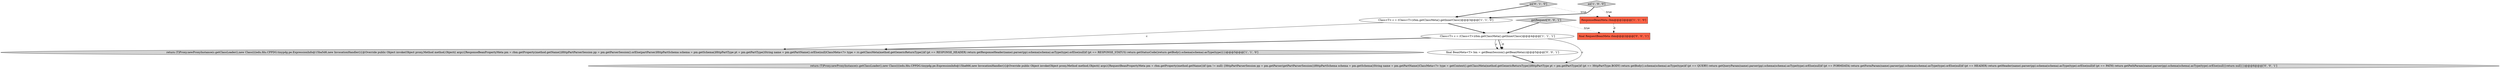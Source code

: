 digraph {
5 [style = filled, label = "as['0', '1', '0']", fillcolor = lightgray, shape = diamond image = "AAA0AAABBB2BBB"];
8 [style = filled, label = "final BeanMeta<T> bm = getBeanSession().getBeanMeta(c)@@@5@@@['0', '0', '1']", fillcolor = white, shape = ellipse image = "AAA0AAABBB3BBB"];
9 [style = filled, label = "return (T)Proxy.newProxyInstance(c.getClassLoader(),new Class((((edu.fdu.CPPDG.tinypdg.pe.ExpressionInfo@15ba666,new InvocationHandler(){@Override public Object invoke(Object proxy,Method method,Object(( args){RequestBeanPropertyMeta pm = rbm.getProperty(method.getName())if (pm != null) {HttpPartParserSession pp = pm.getParser(getPartParserSession())HttpPartSchema schema = pm.getSchema()String name = pm.getPartName()ClassMeta<?> type = getContext().getClassMeta(method.getGenericReturnType())HttpPartType pt = pm.getPartType()if (pt == HttpPartType.BODY) return getBody().schema(schema).asType(type)if (pt == QUERY) return getQueryParam(name).parser(pp).schema(schema).asType(type).orElse(null)if (pt == FORMDATA) return getFormParam(name).parser(pp).schema(schema).asType(type).orElse(null)if (pt == HEADER) return getHeader(name).parser(pp).schema(schema).asType(type).orElse(null)if (pt == PATH) return getPathParam(name).parser(pp).schema(schema).asType(type).orElse(null)}return null}})@@@6@@@['0', '0', '1']", fillcolor = lightgray, shape = ellipse image = "AAA0AAABBB3BBB"];
4 [style = filled, label = "ResponseBeanMeta rbm@@@2@@@['1', '1', '0']", fillcolor = tomato, shape = box image = "AAA0AAABBB1BBB"];
3 [style = filled, label = "Class<T> c = (Class<T>)rbm.getClassMeta().getInnerClass()@@@4@@@['1', '1', '1']", fillcolor = white, shape = ellipse image = "AAA0AAABBB1BBB"];
7 [style = filled, label = "getRequest['0', '0', '1']", fillcolor = lightgray, shape = diamond image = "AAA0AAABBB3BBB"];
1 [style = filled, label = "as['1', '0', '0']", fillcolor = lightgray, shape = diamond image = "AAA0AAABBB1BBB"];
2 [style = filled, label = "return (T)Proxy.newProxyInstance(c.getClassLoader(),new Class((((edu.fdu.CPPDG.tinypdg.pe.ExpressionInfo@15ba5d6,new InvocationHandler(){@Override public Object invoke(Object proxy,Method method,Object(( args){ResponseBeanPropertyMeta pm = rbm.getProperty(method.getName())HttpPartParserSession pp = pm.getParserSession().orElse(partParser)HttpPartSchema schema = pm.getSchema()HttpPartType pt = pm.getPartType()String name = pm.getPartName().orElse(null)ClassMeta<?> type = rc.getClassMeta(method.getGenericReturnType())if (pt == RESPONSE_HEADER) return getResponseHeader(name).parser(pp).schema(schema).asType(type).orElse(null)if (pt == RESPONSE_STATUS) return getStatusCode()return getBody().schema(schema).asType(type)}})@@@5@@@['1', '1', '0']", fillcolor = lightgray, shape = ellipse image = "AAA0AAABBB1BBB"];
0 [style = filled, label = "Class<T> c = (Class<T>)rbm.getClassMeta().getInnerClass()@@@3@@@['1', '1', '0']", fillcolor = white, shape = ellipse image = "AAA0AAABBB1BBB"];
6 [style = filled, label = "final RequestBeanMeta rbm@@@2@@@['0', '0', '1']", fillcolor = tomato, shape = box image = "AAA0AAABBB3BBB"];
5->0 [style = bold, label=""];
4->6 [style = dashed, label="0"];
5->4 [style = dotted, label="true"];
3->8 [style = dashed, label="0"];
8->9 [style = bold, label=""];
0->3 [style = bold, label=""];
7->6 [style = dotted, label="true"];
1->4 [style = dotted, label="true"];
3->8 [style = solid, label="c"];
3->8 [style = bold, label=""];
3->9 [style = solid, label="c"];
0->2 [style = solid, label="c"];
3->2 [style = bold, label=""];
1->0 [style = bold, label=""];
7->3 [style = bold, label=""];
}
